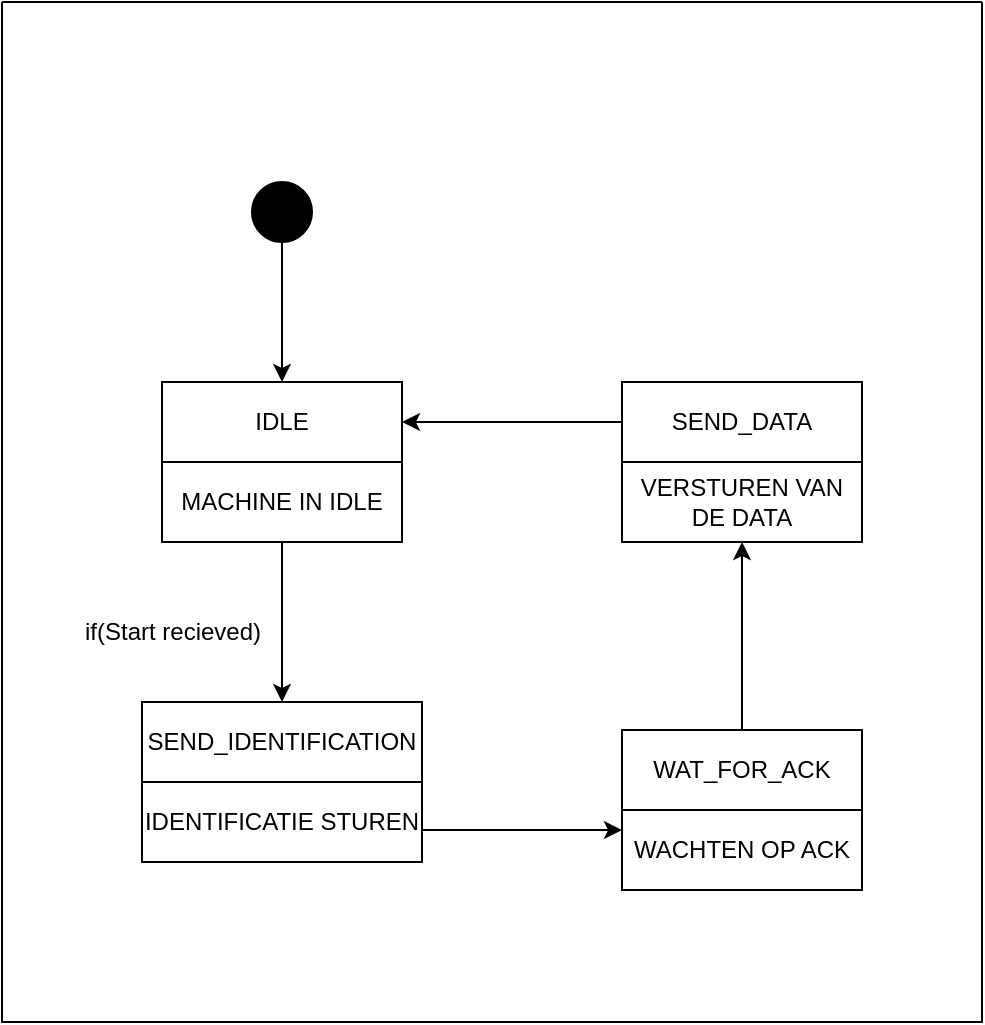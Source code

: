<mxfile version="20.8.10" type="device"><diagram name="Pagina-1" id="2e9Pmv1l68LvHwIQtLQX"><mxGraphModel dx="1219" dy="722" grid="1" gridSize="10" guides="1" tooltips="1" connect="1" arrows="1" fold="1" page="1" pageScale="1" pageWidth="827" pageHeight="1169" math="0" shadow="0"><root><mxCell id="0"/><mxCell id="1" parent="0"/><mxCell id="MgIavQv1IQb4_at11fY_-9" value="IDLE" style="rounded=0;whiteSpace=wrap;html=1;" vertex="1" parent="1"><mxGeometry x="730" y="360" width="120" height="40" as="geometry"/></mxCell><mxCell id="MgIavQv1IQb4_at11fY_-33" style="edgeStyle=orthogonalEdgeStyle;rounded=0;orthogonalLoop=1;jettySize=auto;html=1;exitX=0.5;exitY=1;exitDx=0;exitDy=0;entryX=0.5;entryY=0;entryDx=0;entryDy=0;" edge="1" parent="1" source="MgIavQv1IQb4_at11fY_-11" target="MgIavQv1IQb4_at11fY_-16"><mxGeometry relative="1" as="geometry"/></mxCell><mxCell id="MgIavQv1IQb4_at11fY_-11" value="MACHINE IN IDLE" style="rounded=0;whiteSpace=wrap;html=1;" vertex="1" parent="1"><mxGeometry x="730" y="400" width="120" height="40" as="geometry"/></mxCell><mxCell id="MgIavQv1IQb4_at11fY_-27" value="" style="swimlane;startSize=0;fillColor=#FFFFFF;" vertex="1" parent="1"><mxGeometry x="650" y="170" width="490" height="510" as="geometry"/></mxCell><mxCell id="MgIavQv1IQb4_at11fY_-21" value="" style="ellipse;whiteSpace=wrap;html=1;aspect=fixed;fillColor=#000000;" vertex="1" parent="MgIavQv1IQb4_at11fY_-27"><mxGeometry x="125" y="90" width="30" height="30" as="geometry"/></mxCell><mxCell id="MgIavQv1IQb4_at11fY_-34" style="edgeStyle=orthogonalEdgeStyle;rounded=0;orthogonalLoop=1;jettySize=auto;html=1;exitX=1;exitY=1;exitDx=0;exitDy=0;entryX=0;entryY=0.25;entryDx=0;entryDy=0;" edge="1" parent="MgIavQv1IQb4_at11fY_-27" source="MgIavQv1IQb4_at11fY_-16" target="MgIavQv1IQb4_at11fY_-6"><mxGeometry relative="1" as="geometry"/></mxCell><mxCell id="MgIavQv1IQb4_at11fY_-16" value="SEND_IDENTIFICATION" style="rounded=0;whiteSpace=wrap;html=1;" vertex="1" parent="MgIavQv1IQb4_at11fY_-27"><mxGeometry x="70" y="350" width="140" height="40" as="geometry"/></mxCell><mxCell id="MgIavQv1IQb4_at11fY_-17" value="IDENTIFICATIE STUREN" style="rounded=0;whiteSpace=wrap;html=1;" vertex="1" parent="MgIavQv1IQb4_at11fY_-27"><mxGeometry x="70" y="390" width="140" height="40" as="geometry"/></mxCell><mxCell id="MgIavQv1IQb4_at11fY_-37" style="edgeStyle=orthogonalEdgeStyle;rounded=0;orthogonalLoop=1;jettySize=auto;html=1;exitX=0.5;exitY=0;exitDx=0;exitDy=0;" edge="1" parent="MgIavQv1IQb4_at11fY_-27" source="MgIavQv1IQb4_at11fY_-5" target="MgIavQv1IQb4_at11fY_-36"><mxGeometry relative="1" as="geometry"/></mxCell><mxCell id="MgIavQv1IQb4_at11fY_-5" value="WAT_FOR_ACK" style="rounded=0;whiteSpace=wrap;html=1;" vertex="1" parent="MgIavQv1IQb4_at11fY_-27"><mxGeometry x="310" y="364" width="120" height="40" as="geometry"/></mxCell><mxCell id="MgIavQv1IQb4_at11fY_-6" value="WACHTEN OP ACK" style="rounded=0;whiteSpace=wrap;html=1;" vertex="1" parent="MgIavQv1IQb4_at11fY_-27"><mxGeometry x="310" y="404" width="120" height="40" as="geometry"/></mxCell><mxCell id="MgIavQv1IQb4_at11fY_-35" value="SEND_DATA" style="rounded=0;whiteSpace=wrap;html=1;" vertex="1" parent="MgIavQv1IQb4_at11fY_-27"><mxGeometry x="310" y="190" width="120" height="40" as="geometry"/></mxCell><mxCell id="MgIavQv1IQb4_at11fY_-36" value="VERSTUREN VAN DE DATA" style="rounded=0;whiteSpace=wrap;html=1;" vertex="1" parent="MgIavQv1IQb4_at11fY_-27"><mxGeometry x="310" y="230" width="120" height="40" as="geometry"/></mxCell><mxCell id="MgIavQv1IQb4_at11fY_-39" value="if(Start recieved)" style="text;html=1;align=center;verticalAlign=middle;resizable=0;points=[];autosize=1;strokeColor=none;fillColor=none;" vertex="1" parent="MgIavQv1IQb4_at11fY_-27"><mxGeometry x="30" y="300" width="110" height="30" as="geometry"/></mxCell><mxCell id="MgIavQv1IQb4_at11fY_-30" value="" style="edgeStyle=orthogonalEdgeStyle;rounded=0;orthogonalLoop=1;jettySize=auto;html=1;entryX=0.5;entryY=0;entryDx=0;entryDy=0;" edge="1" parent="1" source="MgIavQv1IQb4_at11fY_-21" target="MgIavQv1IQb4_at11fY_-9"><mxGeometry relative="1" as="geometry"/></mxCell><mxCell id="MgIavQv1IQb4_at11fY_-38" style="edgeStyle=orthogonalEdgeStyle;rounded=0;orthogonalLoop=1;jettySize=auto;html=1;exitX=0;exitY=0;exitDx=0;exitDy=0;entryX=1;entryY=0.5;entryDx=0;entryDy=0;" edge="1" parent="1" source="MgIavQv1IQb4_at11fY_-36" target="MgIavQv1IQb4_at11fY_-9"><mxGeometry relative="1" as="geometry"/></mxCell></root></mxGraphModel></diagram></mxfile>